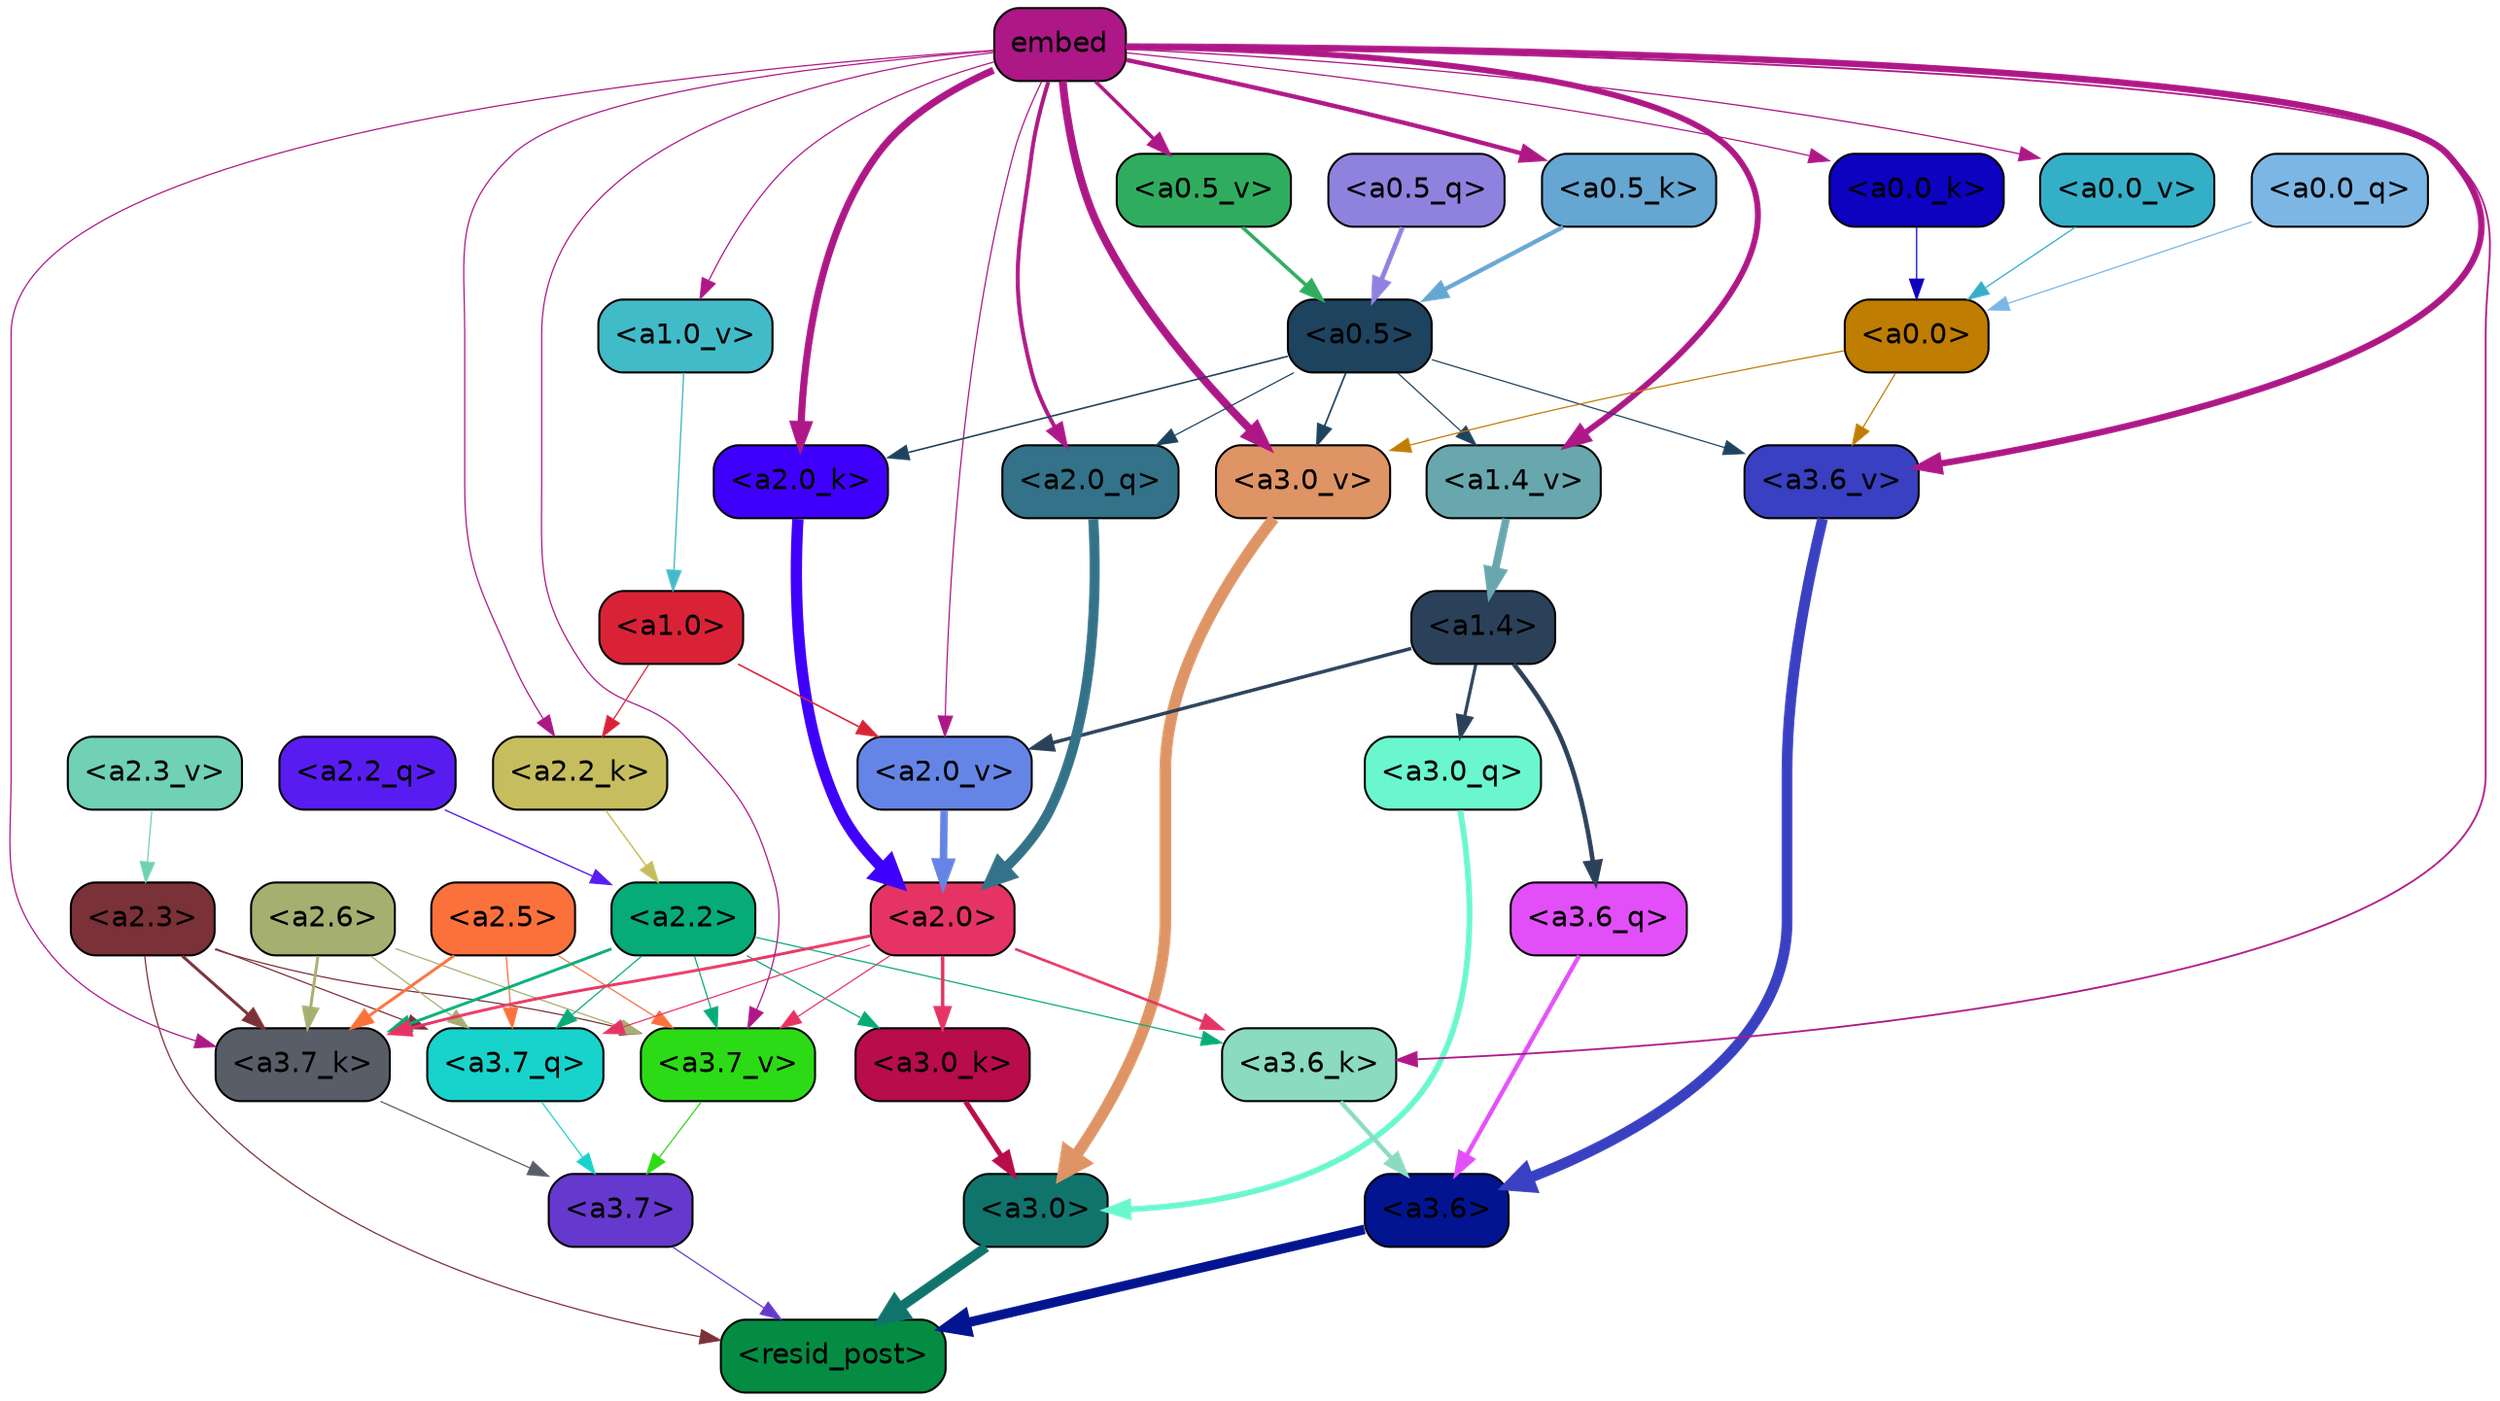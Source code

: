 strict digraph "" {
	graph [bgcolor=transparent,
		layout=dot,
		overlap=false,
		splines=true
	];
	"<a3.7>"	[color=black,
		fillcolor="#6539cd",
		fontname=Helvetica,
		shape=box,
		style="filled, rounded"];
	"<resid_post>"	[color=black,
		fillcolor="#048c43",
		fontname=Helvetica,
		shape=box,
		style="filled, rounded"];
	"<a3.7>" -> "<resid_post>"	[color="#6539cd",
		penwidth=0.6];
	"<a3.6>"	[color=black,
		fillcolor="#02148f",
		fontname=Helvetica,
		shape=box,
		style="filled, rounded"];
	"<a3.6>" -> "<resid_post>"	[color="#02148f",
		penwidth=4.746312499046326];
	"<a3.0>"	[color=black,
		fillcolor="#11746c",
		fontname=Helvetica,
		shape=box,
		style="filled, rounded"];
	"<a3.0>" -> "<resid_post>"	[color="#11746c",
		penwidth=4.896343111991882];
	"<a2.3>"	[color=black,
		fillcolor="#7a3137",
		fontname=Helvetica,
		shape=box,
		style="filled, rounded"];
	"<a2.3>" -> "<resid_post>"	[color="#7a3137",
		penwidth=0.6];
	"<a3.7_q>"	[color=black,
		fillcolor="#18d3cc",
		fontname=Helvetica,
		shape=box,
		style="filled, rounded"];
	"<a2.3>" -> "<a3.7_q>"	[color="#7a3137",
		penwidth=0.6];
	"<a3.7_k>"	[color=black,
		fillcolor="#585d68",
		fontname=Helvetica,
		shape=box,
		style="filled, rounded"];
	"<a2.3>" -> "<a3.7_k>"	[color="#7a3137",
		penwidth=1.467104621231556];
	"<a3.7_v>"	[color=black,
		fillcolor="#2cdb16",
		fontname=Helvetica,
		shape=box,
		style="filled, rounded"];
	"<a2.3>" -> "<a3.7_v>"	[color="#7a3137",
		penwidth=0.6];
	"<a3.7_q>" -> "<a3.7>"	[color="#18d3cc",
		penwidth=0.6];
	"<a3.6_q>"	[color=black,
		fillcolor="#e24ff9",
		fontname=Helvetica,
		shape=box,
		style="filled, rounded"];
	"<a3.6_q>" -> "<a3.6>"	[color="#e24ff9",
		penwidth=2.160832464694977];
	"<a3.0_q>"	[color=black,
		fillcolor="#6af7cd",
		fontname=Helvetica,
		shape=box,
		style="filled, rounded"];
	"<a3.0_q>" -> "<a3.0>"	[color="#6af7cd",
		penwidth=2.870753765106201];
	"<a3.7_k>" -> "<a3.7>"	[color="#585d68",
		penwidth=0.6];
	"<a3.6_k>"	[color=black,
		fillcolor="#8bdbc0",
		fontname=Helvetica,
		shape=box,
		style="filled, rounded"];
	"<a3.6_k>" -> "<a3.6>"	[color="#8bdbc0",
		penwidth=2.13908451795578];
	"<a3.0_k>"	[color=black,
		fillcolor="#b80c4b",
		fontname=Helvetica,
		shape=box,
		style="filled, rounded"];
	"<a3.0_k>" -> "<a3.0>"	[color="#b80c4b",
		penwidth=2.520303964614868];
	"<a3.7_v>" -> "<a3.7>"	[color="#2cdb16",
		penwidth=0.6];
	"<a3.6_v>"	[color=black,
		fillcolor="#3940c1",
		fontname=Helvetica,
		shape=box,
		style="filled, rounded"];
	"<a3.6_v>" -> "<a3.6>"	[color="#3940c1",
		penwidth=5.297133803367615];
	"<a3.0_v>"	[color=black,
		fillcolor="#de9465",
		fontname=Helvetica,
		shape=box,
		style="filled, rounded"];
	"<a3.0_v>" -> "<a3.0>"	[color="#de9465",
		penwidth=5.680712580680847];
	"<a2.6>"	[color=black,
		fillcolor="#a5af70",
		fontname=Helvetica,
		shape=box,
		style="filled, rounded"];
	"<a2.6>" -> "<a3.7_q>"	[color="#a5af70",
		penwidth=0.6];
	"<a2.6>" -> "<a3.7_k>"	[color="#a5af70",
		penwidth=1.4453159049153328];
	"<a2.6>" -> "<a3.7_v>"	[color="#a5af70",
		penwidth=0.6];
	"<a2.5>"	[color=black,
		fillcolor="#fb713c",
		fontname=Helvetica,
		shape=box,
		style="filled, rounded"];
	"<a2.5>" -> "<a3.7_q>"	[color="#fb713c",
		penwidth=0.6];
	"<a2.5>" -> "<a3.7_k>"	[color="#fb713c",
		penwidth=1.4526091292500496];
	"<a2.5>" -> "<a3.7_v>"	[color="#fb713c",
		penwidth=0.6];
	"<a2.2>"	[color=black,
		fillcolor="#07ab77",
		fontname=Helvetica,
		shape=box,
		style="filled, rounded"];
	"<a2.2>" -> "<a3.7_q>"	[color="#07ab77",
		penwidth=0.6];
	"<a2.2>" -> "<a3.7_k>"	[color="#07ab77",
		penwidth=1.4310357049107552];
	"<a2.2>" -> "<a3.6_k>"	[color="#07ab77",
		penwidth=0.6];
	"<a2.2>" -> "<a3.0_k>"	[color="#07ab77",
		penwidth=0.6];
	"<a2.2>" -> "<a3.7_v>"	[color="#07ab77",
		penwidth=0.6];
	"<a2.0>"	[color=black,
		fillcolor="#e53464",
		fontname=Helvetica,
		shape=box,
		style="filled, rounded"];
	"<a2.0>" -> "<a3.7_q>"	[color="#e53464",
		penwidth=0.6];
	"<a2.0>" -> "<a3.7_k>"	[color="#e53464",
		penwidth=1.4314699843525887];
	"<a2.0>" -> "<a3.6_k>"	[color="#e53464",
		penwidth=1.2950235605239868];
	"<a2.0>" -> "<a3.0_k>"	[color="#e53464",
		penwidth=1.712992787361145];
	"<a2.0>" -> "<a3.7_v>"	[color="#e53464",
		penwidth=0.6];
	"<a1.4>"	[color=black,
		fillcolor="#2b4159",
		fontname=Helvetica,
		shape=box,
		style="filled, rounded"];
	"<a1.4>" -> "<a3.6_q>"	[color="#2b4159",
		penwidth=2.2719132900238037];
	"<a1.4>" -> "<a3.0_q>"	[color="#2b4159",
		penwidth=1.5932877659797668];
	"<a2.0_v>"	[color=black,
		fillcolor="#6585e6",
		fontname=Helvetica,
		shape=box,
		style="filled, rounded"];
	"<a1.4>" -> "<a2.0_v>"	[color="#2b4159",
		penwidth=1.7291951477527618];
	embed	[color=black,
		fillcolor="#ad1786",
		fontname=Helvetica,
		shape=box,
		style="filled, rounded"];
	embed -> "<a3.7_k>"	[color="#ad1786",
		penwidth=0.6];
	embed -> "<a3.6_k>"	[color="#ad1786",
		penwidth=0.891706109046936];
	embed -> "<a3.7_v>"	[color="#ad1786",
		penwidth=0.6];
	embed -> "<a3.6_v>"	[color="#ad1786",
		penwidth=3.1766927242279053];
	embed -> "<a3.0_v>"	[color="#ad1786",
		penwidth=3.9005755856633186];
	"<a2.0_q>"	[color=black,
		fillcolor="#337288",
		fontname=Helvetica,
		shape=box,
		style="filled, rounded"];
	embed -> "<a2.0_q>"	[color="#ad1786",
		penwidth=1.9666987657546997];
	"<a2.2_k>"	[color=black,
		fillcolor="#c6bd5f",
		fontname=Helvetica,
		shape=box,
		style="filled, rounded"];
	embed -> "<a2.2_k>"	[color="#ad1786",
		penwidth=0.6];
	"<a2.0_k>"	[color=black,
		fillcolor="#3f00fb",
		fontname=Helvetica,
		shape=box,
		style="filled, rounded"];
	embed -> "<a2.0_k>"	[color="#ad1786",
		penwidth=3.5067105293273926];
	embed -> "<a2.0_v>"	[color="#ad1786",
		penwidth=0.6];
	"<a1.4_v>"	[color=black,
		fillcolor="#68a7ad",
		fontname=Helvetica,
		shape=box,
		style="filled, rounded"];
	embed -> "<a1.4_v>"	[color="#ad1786",
		penwidth=2.921818971633911];
	"<a1.0_v>"	[color=black,
		fillcolor="#42bbc8",
		fontname=Helvetica,
		shape=box,
		style="filled, rounded"];
	embed -> "<a1.0_v>"	[color="#ad1786",
		penwidth=0.6];
	"<a0.5_k>"	[color=black,
		fillcolor="#66a6d2",
		fontname=Helvetica,
		shape=box,
		style="filled, rounded"];
	embed -> "<a0.5_k>"	[color="#ad1786",
		penwidth=2.1505026817321777];
	"<a0.0_k>"	[color=black,
		fillcolor="#0c02c0",
		fontname=Helvetica,
		shape=box,
		style="filled, rounded"];
	embed -> "<a0.0_k>"	[color="#ad1786",
		penwidth=0.6];
	"<a0.5_v>"	[color=black,
		fillcolor="#30ac5f",
		fontname=Helvetica,
		shape=box,
		style="filled, rounded"];
	embed -> "<a0.5_v>"	[color="#ad1786",
		penwidth=1.7693885564804077];
	"<a0.0_v>"	[color=black,
		fillcolor="#34afc8",
		fontname=Helvetica,
		shape=box,
		style="filled, rounded"];
	embed -> "<a0.0_v>"	[color="#ad1786",
		penwidth=0.6300246715545654];
	"<a0.5>"	[color=black,
		fillcolor="#1e435f",
		fontname=Helvetica,
		shape=box,
		style="filled, rounded"];
	"<a0.5>" -> "<a3.6_v>"	[color="#1e435f",
		penwidth=0.6];
	"<a0.5>" -> "<a3.0_v>"	[color="#1e435f",
		penwidth=0.8493617177009583];
	"<a0.5>" -> "<a2.0_q>"	[color="#1e435f",
		penwidth=0.6];
	"<a0.5>" -> "<a2.0_k>"	[color="#1e435f",
		penwidth=0.7897228002548218];
	"<a0.5>" -> "<a1.4_v>"	[color="#1e435f",
		penwidth=0.6];
	"<a0.0>"	[color=black,
		fillcolor="#bf7d02",
		fontname=Helvetica,
		shape=box,
		style="filled, rounded"];
	"<a0.0>" -> "<a3.6_v>"	[color="#bf7d02",
		penwidth=0.6];
	"<a0.0>" -> "<a3.0_v>"	[color="#bf7d02",
		penwidth=0.6];
	"<a2.2_q>"	[color=black,
		fillcolor="#581cf0",
		fontname=Helvetica,
		shape=box,
		style="filled, rounded"];
	"<a2.2_q>" -> "<a2.2>"	[color="#581cf0",
		penwidth=0.6677633281797171];
	"<a2.0_q>" -> "<a2.0>"	[color="#337288",
		penwidth=4.966194009408355];
	"<a2.2_k>" -> "<a2.2>"	[color="#c6bd5f",
		penwidth=0.7399393804371357];
	"<a2.0_k>" -> "<a2.0>"	[color="#3f00fb",
		penwidth=5.5817058570683];
	"<a2.3_v>"	[color=black,
		fillcolor="#70d1b4",
		fontname=Helvetica,
		shape=box,
		style="filled, rounded"];
	"<a2.3_v>" -> "<a2.3>"	[color="#70d1b4",
		penwidth=0.6];
	"<a2.0_v>" -> "<a2.0>"	[color="#6585e6",
		penwidth=3.7102378383278847];
	"<a1.0>"	[color=black,
		fillcolor="#da2237",
		fontname=Helvetica,
		shape=box,
		style="filled, rounded"];
	"<a1.0>" -> "<a2.2_k>"	[color="#da2237",
		penwidth=0.6];
	"<a1.0>" -> "<a2.0_v>"	[color="#da2237",
		penwidth=0.7823128998279572];
	"<a1.4_v>" -> "<a1.4>"	[color="#68a7ad",
		penwidth=3.84571635723114];
	"<a1.0_v>" -> "<a1.0>"	[color="#42bbc8",
		penwidth=0.6638844013214111];
	"<a0.5_q>"	[color=black,
		fillcolor="#8f82de",
		fontname=Helvetica,
		shape=box,
		style="filled, rounded"];
	"<a0.5_q>" -> "<a0.5>"	[color="#8f82de",
		penwidth=2.3498679399490356];
	"<a0.0_q>"	[color=black,
		fillcolor="#7cb6e4",
		fontname=Helvetica,
		shape=box,
		style="filled, rounded"];
	"<a0.0_q>" -> "<a0.0>"	[color="#7cb6e4",
		penwidth=0.6];
	"<a0.5_k>" -> "<a0.5>"	[color="#66a6d2",
		penwidth=2.1505037546157837];
	"<a0.0_k>" -> "<a0.0>"	[color="#0c02c0",
		penwidth=0.6];
	"<a0.5_v>" -> "<a0.5>"	[color="#30ac5f",
		penwidth=1.769389271736145];
	"<a0.0_v>" -> "<a0.0>"	[color="#34afc8",
		penwidth=0.6300240755081177];
}
